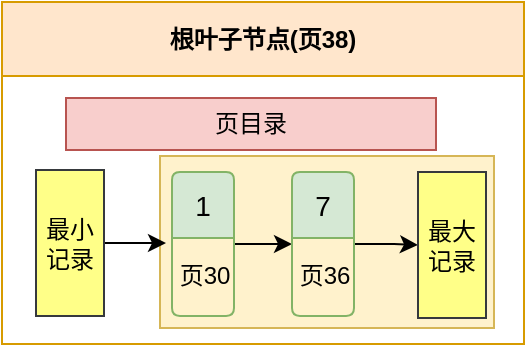 <mxfile version="24.8.0">
  <diagram name="第 1 页" id="FVFE7vaYweL58d3d2tis">
    <mxGraphModel dx="1213" dy="1172" grid="0" gridSize="10" guides="1" tooltips="1" connect="1" arrows="1" fold="1" page="0" pageScale="1" pageWidth="2000" pageHeight="2000" math="0" shadow="0">
      <root>
        <mxCell id="0" />
        <mxCell id="1" parent="0" />
        <mxCell id="IKJ4Btg_xXttqfqmedWA-6" value="根叶子节点(页38)" style="swimlane;whiteSpace=wrap;html=1;startSize=37;fillColor=#ffe6cc;strokeColor=#d79b00;" vertex="1" parent="1">
          <mxGeometry x="241" y="-39" width="261" height="171" as="geometry" />
        </mxCell>
        <mxCell id="IKJ4Btg_xXttqfqmedWA-26" value="" style="rounded=0;whiteSpace=wrap;html=1;fillColor=#fff2cc;strokeColor=#d6b656;" vertex="1" parent="IKJ4Btg_xXttqfqmedWA-6">
          <mxGeometry x="79" y="77" width="167" height="86" as="geometry" />
        </mxCell>
        <mxCell id="IKJ4Btg_xXttqfqmedWA-7" value="页目录" style="rounded=0;whiteSpace=wrap;html=1;fillColor=#f8cecc;strokeColor=#b85450;" vertex="1" parent="IKJ4Btg_xXttqfqmedWA-6">
          <mxGeometry x="32" y="48" width="185" height="26" as="geometry" />
        </mxCell>
        <mxCell id="IKJ4Btg_xXttqfqmedWA-10" value="" style="edgeStyle=orthogonalEdgeStyle;rounded=0;orthogonalLoop=1;jettySize=auto;html=1;" edge="1" parent="IKJ4Btg_xXttqfqmedWA-6" source="IKJ4Btg_xXttqfqmedWA-8">
          <mxGeometry relative="1" as="geometry">
            <mxPoint x="82" y="120.5" as="targetPoint" />
          </mxGeometry>
        </mxCell>
        <mxCell id="IKJ4Btg_xXttqfqmedWA-8" value="最小记录" style="rounded=0;whiteSpace=wrap;html=1;fillColor=#ffff88;strokeColor=#36393d;" vertex="1" parent="IKJ4Btg_xXttqfqmedWA-6">
          <mxGeometry x="17" y="84" width="34" height="73" as="geometry" />
        </mxCell>
        <mxCell id="IKJ4Btg_xXttqfqmedWA-21" value="" style="edgeStyle=orthogonalEdgeStyle;rounded=0;orthogonalLoop=1;jettySize=auto;html=1;" edge="1" parent="IKJ4Btg_xXttqfqmedWA-6" source="IKJ4Btg_xXttqfqmedWA-13" target="IKJ4Btg_xXttqfqmedWA-20">
          <mxGeometry relative="1" as="geometry" />
        </mxCell>
        <mxCell id="IKJ4Btg_xXttqfqmedWA-13" value="1" style="swimlane;childLayout=stackLayout;horizontal=1;startSize=33;horizontalStack=0;rounded=1;fontSize=14;fontStyle=0;strokeWidth=1;resizeParent=0;resizeLast=1;shadow=0;dashed=0;align=center;arcSize=4;whiteSpace=wrap;html=1;fillColor=#d5e8d4;strokeColor=#82b366;" vertex="1" parent="IKJ4Btg_xXttqfqmedWA-6">
          <mxGeometry x="85" y="85" width="31" height="72" as="geometry">
            <mxRectangle x="85" y="85" width="43" height="33" as="alternateBounds" />
          </mxGeometry>
        </mxCell>
        <mxCell id="IKJ4Btg_xXttqfqmedWA-15" value="页30" style="text;html=1;align=center;verticalAlign=middle;resizable=0;points=[];autosize=1;strokeColor=none;fillColor=none;" vertex="1" parent="IKJ4Btg_xXttqfqmedWA-6">
          <mxGeometry x="79" y="124" width="43" height="26" as="geometry" />
        </mxCell>
        <mxCell id="IKJ4Btg_xXttqfqmedWA-25" value="" style="edgeStyle=orthogonalEdgeStyle;rounded=0;orthogonalLoop=1;jettySize=auto;html=1;" edge="1" parent="IKJ4Btg_xXttqfqmedWA-6" source="IKJ4Btg_xXttqfqmedWA-20" target="IKJ4Btg_xXttqfqmedWA-24">
          <mxGeometry relative="1" as="geometry" />
        </mxCell>
        <mxCell id="IKJ4Btg_xXttqfqmedWA-20" value="7" style="swimlane;childLayout=stackLayout;horizontal=1;startSize=33;horizontalStack=0;rounded=1;fontSize=14;fontStyle=0;strokeWidth=1;resizeParent=0;resizeLast=1;shadow=0;dashed=0;align=center;arcSize=4;whiteSpace=wrap;html=1;fillColor=#d5e8d4;strokeColor=#82b366;" vertex="1" parent="IKJ4Btg_xXttqfqmedWA-6">
          <mxGeometry x="145" y="85" width="31" height="72" as="geometry" />
        </mxCell>
        <mxCell id="IKJ4Btg_xXttqfqmedWA-22" value="页36" style="text;html=1;align=center;verticalAlign=middle;resizable=0;points=[];autosize=1;strokeColor=none;fillColor=none;" vertex="1" parent="IKJ4Btg_xXttqfqmedWA-6">
          <mxGeometry x="139" y="124" width="43" height="26" as="geometry" />
        </mxCell>
        <mxCell id="IKJ4Btg_xXttqfqmedWA-24" value="最大记录" style="rounded=0;whiteSpace=wrap;html=1;fillColor=#ffff88;strokeColor=#36393d;" vertex="1" parent="IKJ4Btg_xXttqfqmedWA-6">
          <mxGeometry x="208" y="85" width="34" height="73" as="geometry" />
        </mxCell>
      </root>
    </mxGraphModel>
  </diagram>
</mxfile>
